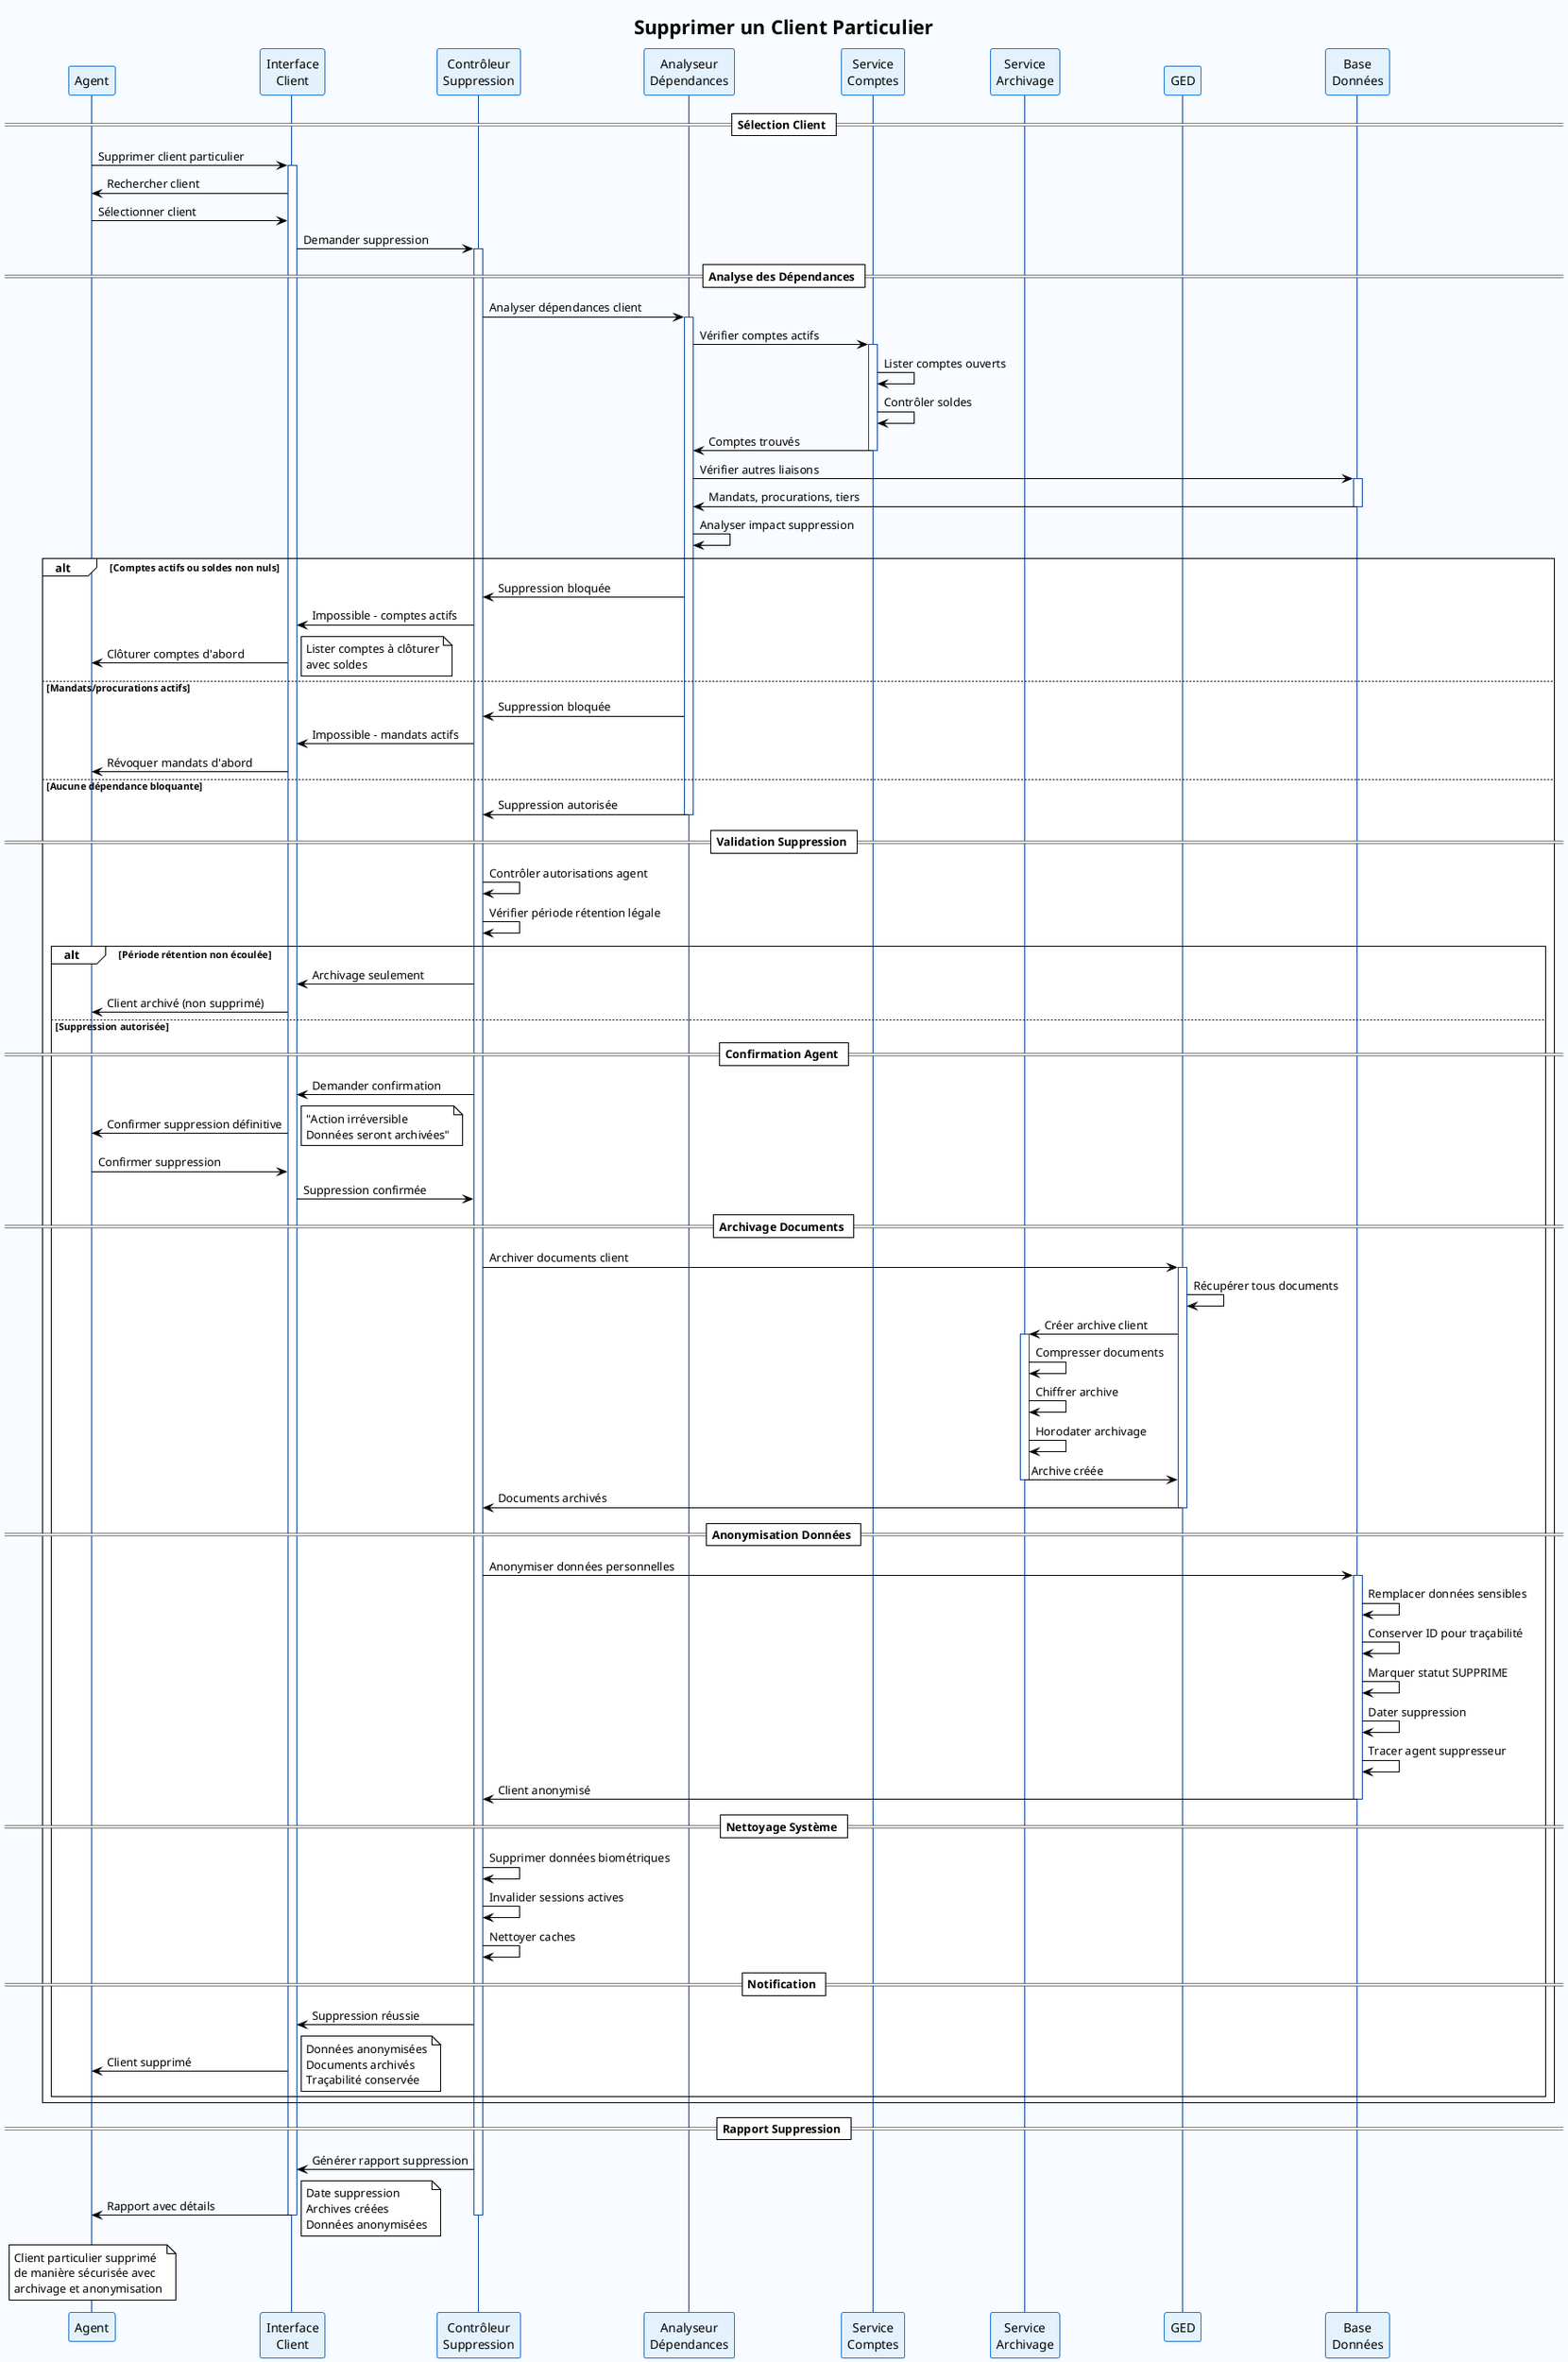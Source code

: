 @startuml Sequence_SupprimerClientParticulier
!theme plain
skinparam backgroundColor #F8FBFF
skinparam sequence {
    ActorBorderColor #1976D2
    LifeLineBorderColor #0D47A1
    ParticipantBorderColor #1976D2
    ParticipantBackgroundColor #E3F2FD
    MessageTextSize 8
    NoteTextSize 7
}

title Supprimer un Client Particulier

participant "Agent" as agent
participant "Interface\nClient" as ui
participant "Contrôleur\nSuppression" as ctrl
participant "Analyseur\nDépendances" as dep
participant "Service\nComptes" as comptes
participant "Service\nArchivage" as arch
participant "GED" as ged
participant "Base\nDonnées" as bdd

== Sélection Client ==
agent -> ui : Supprimer client particulier
activate ui
ui -> agent : Rechercher client
agent -> ui : Sélectionner client
ui -> ctrl : Demander suppression
activate ctrl

== Analyse des Dépendances ==
ctrl -> dep : Analyser dépendances client
activate dep
dep -> comptes : Vérifier comptes actifs
activate comptes
comptes -> comptes : Lister comptes ouverts
comptes -> comptes : Contrôler soldes
comptes -> dep : Comptes trouvés
deactivate comptes

dep -> bdd : Vérifier autres liaisons
activate bdd
bdd -> dep : Mandats, procurations, tiers
deactivate bdd

dep -> dep : Analyser impact suppression

alt Comptes actifs ou soldes non nuls
    dep -> ctrl : Suppression bloquée
    ctrl -> ui : Impossible - comptes actifs
    ui -> agent : Clôturer comptes d'abord
    note right : Lister comptes à clôturer\navec soldes
    
else Mandats/procurations actifs
    dep -> ctrl : Suppression bloquée
    ctrl -> ui : Impossible - mandats actifs
    ui -> agent : Révoquer mandats d'abord
    
else Aucune dépendance bloquante
    dep -> ctrl : Suppression autorisée
    deactivate dep
    
    == Validation Suppression ==
    ctrl -> ctrl : Contrôler autorisations agent
    ctrl -> ctrl : Vérifier période rétention légale
    
    alt Période rétention non écoulée
        ctrl -> ui : Archivage seulement
        ui -> agent : Client archivé (non supprimé)
    else Suppression autorisée
        == Confirmation Agent ==
        ctrl -> ui : Demander confirmation
        ui -> agent : Confirmer suppression définitive
        note right : "Action irréversible\nDonnées seront archivées"
        
        agent -> ui : Confirmer suppression
        ui -> ctrl : Suppression confirmée
        
        == Archivage Documents ==
        ctrl -> ged : Archiver documents client
        activate ged
        ged -> ged : Récupérer tous documents
        ged -> arch : Créer archive client
        activate arch
        arch -> arch : Compresser documents
        arch -> arch : Chiffrer archive
        arch -> arch : Horodater archivage
        arch -> ged : Archive créée
        deactivate arch
        ged -> ctrl : Documents archivés
        deactivate ged
        
        == Anonymisation Données ==
        ctrl -> bdd : Anonymiser données personnelles
        activate bdd
        bdd -> bdd : Remplacer données sensibles
        bdd -> bdd : Conserver ID pour traçabilité
        bdd -> bdd : Marquer statut SUPPRIME
        bdd -> bdd : Dater suppression
        bdd -> bdd : Tracer agent suppresseur
        bdd -> ctrl : Client anonymisé
        deactivate bdd
        
        == Nettoyage Système ==
        ctrl -> ctrl : Supprimer données biométriques
        ctrl -> ctrl : Invalider sessions actives
        ctrl -> ctrl : Nettoyer caches
        
        == Notification ==
        ctrl -> ui : Suppression réussie
        ui -> agent : Client supprimé
        note right : Données anonymisées\nDocuments archivés\nTraçabilité conservée
    end
end

== Rapport Suppression ==
ctrl -> ui : Générer rapport suppression
ui -> agent : Rapport avec détails
note right : Date suppression\nArchives créées\nDonnées anonymisées

deactivate ctrl
deactivate ui

note over agent : Client particulier supprimé\nde manière sécurisée avec\narchivage et anonymisation

@enduml
